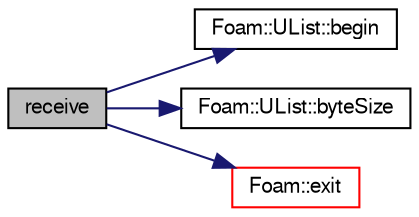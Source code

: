 digraph "receive"
{
  bgcolor="transparent";
  edge [fontname="FreeSans",fontsize="10",labelfontname="FreeSans",labelfontsize="10"];
  node [fontname="FreeSans",fontsize="10",shape=record];
  rankdir="LR";
  Node90 [label="receive",height=0.2,width=0.4,color="black", fillcolor="grey75", style="filled", fontcolor="black"];
  Node90 -> Node91 [color="midnightblue",fontsize="10",style="solid",fontname="FreeSans"];
  Node91 [label="Foam::UList::begin",height=0.2,width=0.4,color="black",URL="$a25698.html#a8a0643ef7f391465066f7f07d45ce934",tooltip="Return an iterator to begin traversing the UList. "];
  Node90 -> Node92 [color="midnightblue",fontsize="10",style="solid",fontname="FreeSans"];
  Node92 [label="Foam::UList::byteSize",height=0.2,width=0.4,color="black",URL="$a25698.html#aa36dfadb2f396fa2a5d2827775598eae",tooltip="Return the binary size in number of characters of the UList. "];
  Node90 -> Node93 [color="midnightblue",fontsize="10",style="solid",fontname="FreeSans"];
  Node93 [label="Foam::exit",height=0.2,width=0.4,color="red",URL="$a21124.html#a06ca7250d8e89caf05243ec094843642"];
}
